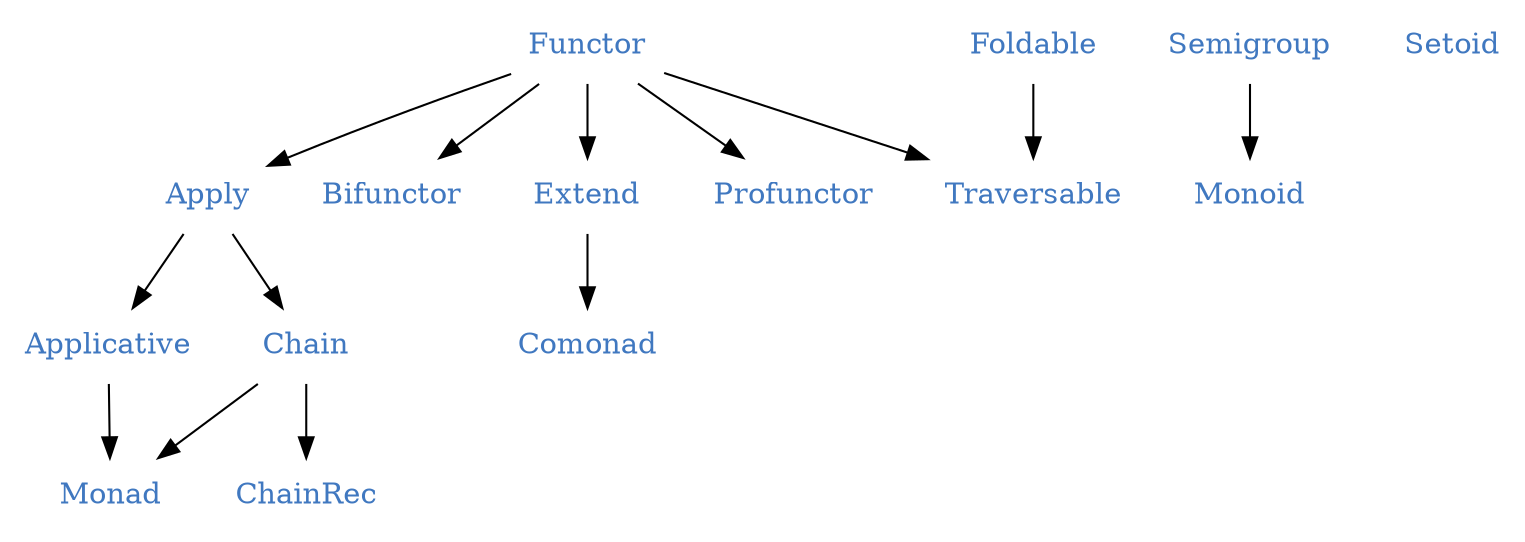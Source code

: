 digraph {
  node [fontcolor="#4078c0";shape=plaintext]

  # Algebras
  Applicative [URL="#applicative"];
  Apply [URL="#apply"];
  Bifunctor [URL="#bifunctor"];
  Chain [URL="#chain"];
  ChainRec [URL="#chainrec"];
  Comonad [URL="#comonad"];
  Extend [URL="#extend"];
  Foldable [URL="#foldable"];
  Functor [URL="#functor"];
  Monad [URL="#monad"];
  Monoid [URL="#monoid"];
  Profunctor [URL="#profunctor"];
  Semigroup [URL="#semigroup"];
  Setoid [URL="#setoid"];
  Traversable [URL="#traversable"];

  # Dependencies
  Applicative -> Monad;
  Apply -> Applicative;
  Apply -> Chain;
  Chain -> ChainRec;
  Chain -> Monad;
  Extend -> Comonad;
  Foldable -> Traversable;
  Functor -> Apply;
  Functor -> Bifunctor;
  Functor -> Extend;
  Functor -> Profunctor;
  Functor -> Traversable;
  Semigroup -> Monoid;
}
